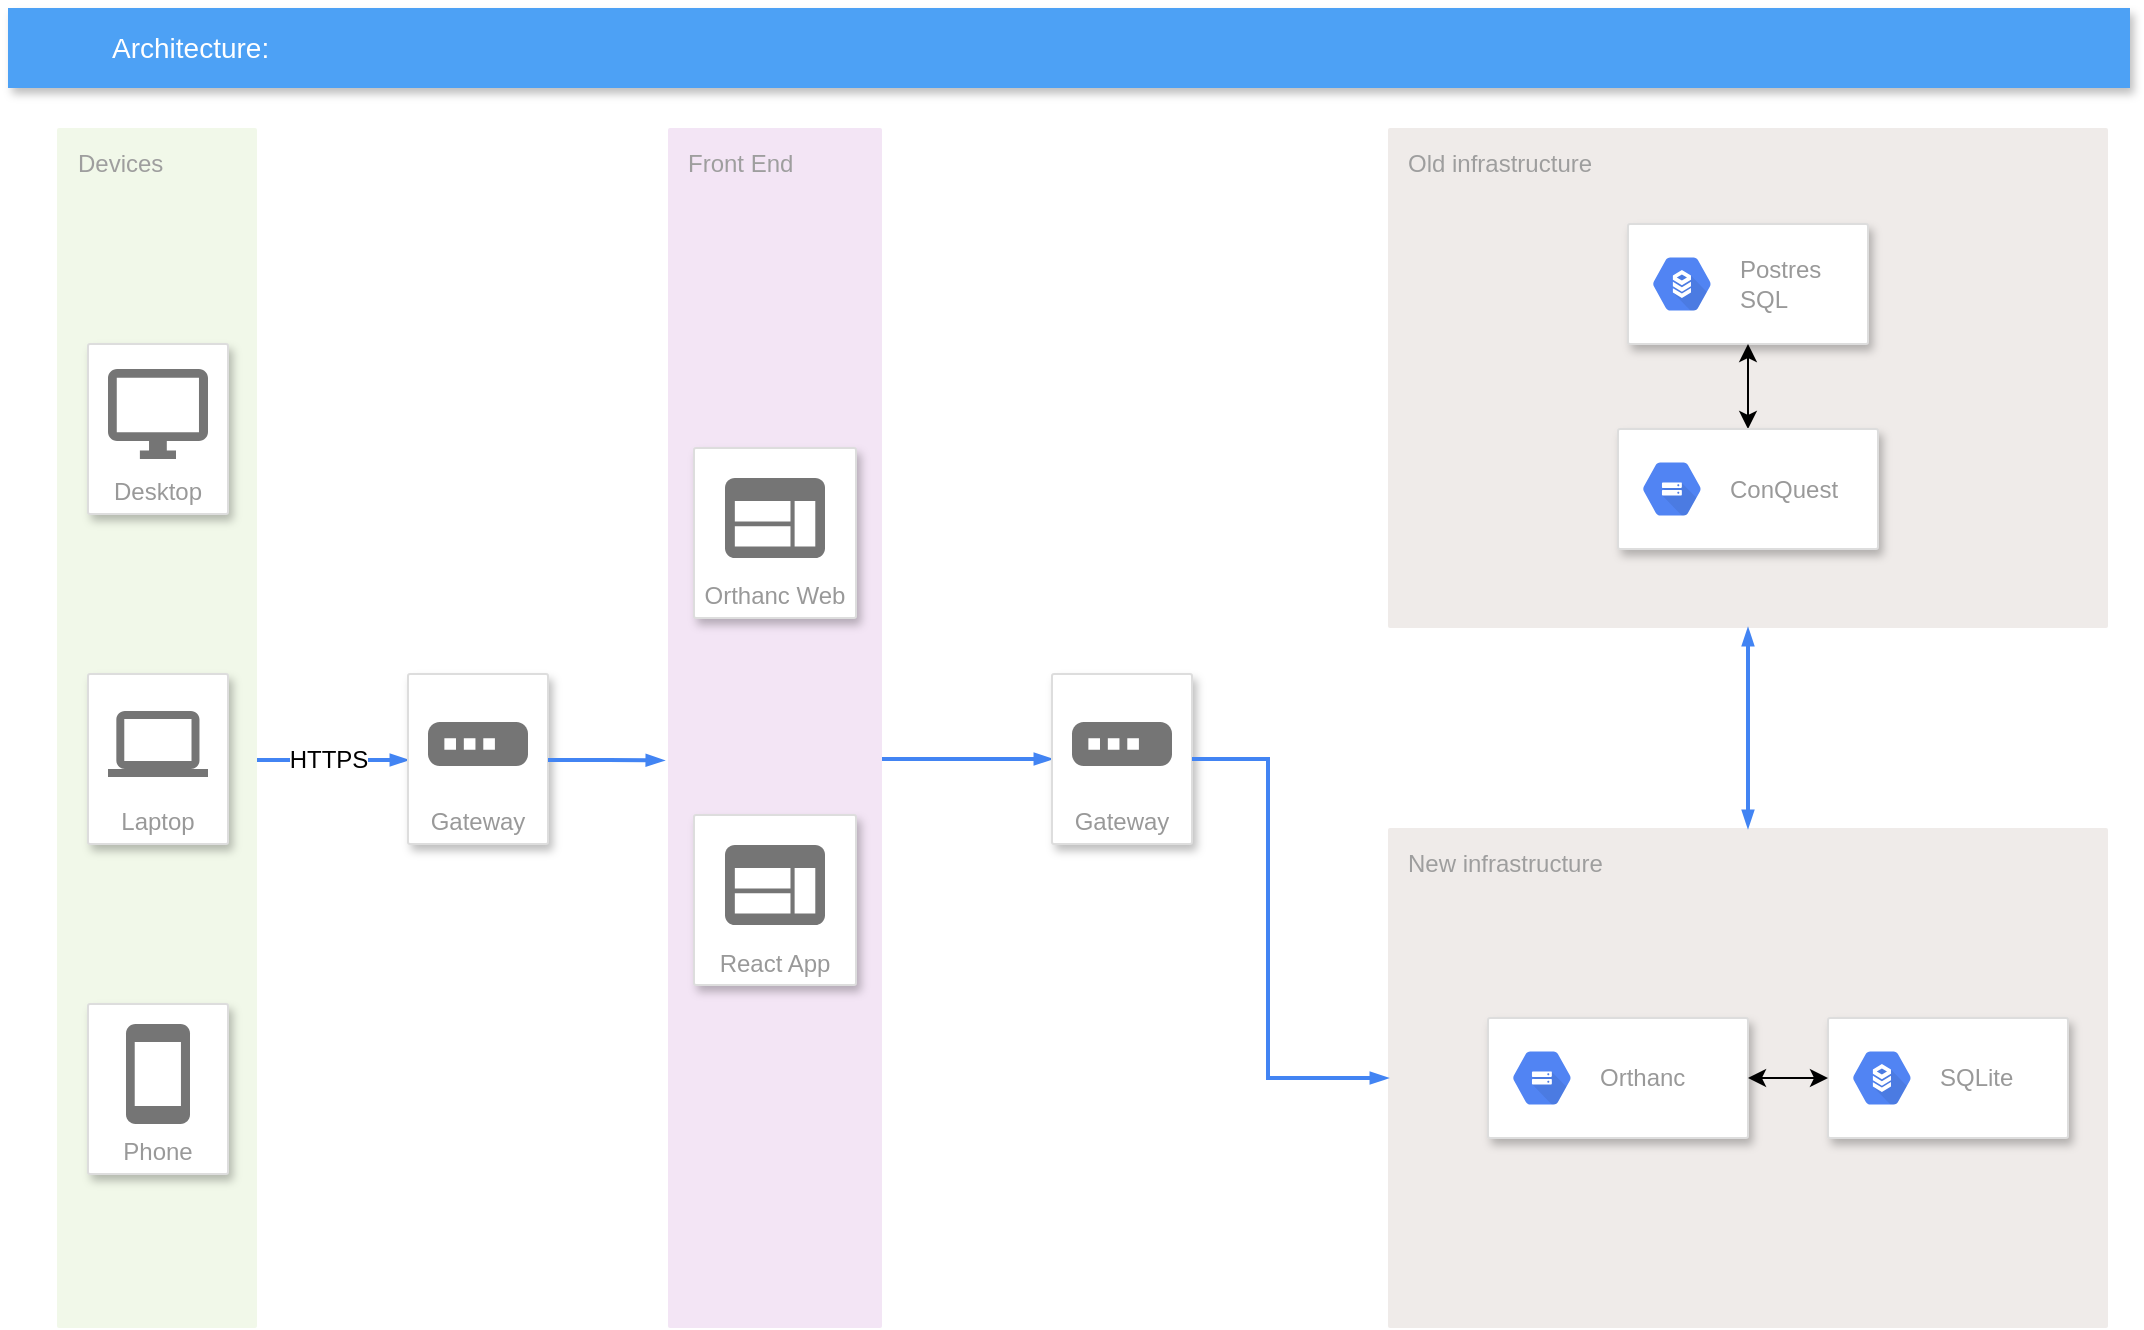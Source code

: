 <mxfile version="10.8.0" type="device"><diagram id="f106602c-feb2-e66a-4537-3a34d633f6aa" name="Page-1"><mxGraphModel dx="1162" dy="651" grid="1" gridSize="10" guides="1" tooltips="1" connect="1" arrows="1" fold="1" page="1" pageScale="1" pageWidth="1169" pageHeight="827" background="#ffffff" math="0" shadow="0"><root><mxCell id="0"/><mxCell id="1" parent="0"/><mxCell id="DnPOnuHt_J6jfnANNIYe-687" value="&lt;div&gt;New infrastructure&lt;/div&gt;" style="points=[[0,0,0],[0.25,0,0],[0.5,0,0],[0.75,0,0],[1,0,0],[1,0.25,0],[1,0.5,0],[1,0.75,0],[1,1,0],[0.75,1,0],[0.5,1,0],[0.25,1,0],[0,1,0],[0,0.75,0],[0,0.5,0],[0,0.25,0]];rounded=1;absoluteArcSize=1;arcSize=2;html=1;strokeColor=none;gradientColor=none;shadow=0;dashed=0;fontSize=12;fontColor=#9E9E9E;align=left;verticalAlign=top;spacing=10;spacingTop=-4;fillColor=#EFEBE9;" vertex="1" parent="1"><mxGeometry x="740" y="450" width="360" height="250" as="geometry"/></mxCell><mxCell id="591" value="Front End" style="rounded=1;absoluteArcSize=1;arcSize=2;html=1;strokeColor=none;gradientColor=none;shadow=0;dashed=0;strokeColor=none;fontSize=12;fontColor=#9E9E9E;align=left;verticalAlign=top;spacing=10;spacingTop=-4;fillColor=#F3E5F5;" parent="1" vertex="1"><mxGeometry x="380" y="100" width="107" height="600" as="geometry"/></mxCell><mxCell id="2" value="Architecture:" style="fillColor=#4DA1F5;strokeColor=none;shadow=1;gradientColor=none;fontSize=14;align=left;spacingLeft=50;fontColor=#ffffff;html=1;" parent="1" vertex="1"><mxGeometry x="50" y="40" width="1061" height="40" as="geometry"/></mxCell><mxCell id="DnPOnuHt_J6jfnANNIYe-661" value="" style="group" vertex="1" connectable="0" parent="1"><mxGeometry x="74.5" y="100" width="245.5" height="600" as="geometry"/></mxCell><mxCell id="590" value="&lt;div&gt;Devices&lt;/div&gt;" style="rounded=1;absoluteArcSize=1;arcSize=2;html=1;strokeColor=none;gradientColor=none;shadow=0;dashed=0;strokeColor=none;fontSize=12;fontColor=#9E9E9E;align=left;verticalAlign=top;spacing=10;spacingTop=-4;fillColor=#F1F8E9;" parent="DnPOnuHt_J6jfnANNIYe-661" vertex="1"><mxGeometry width="100" height="600" as="geometry"/></mxCell><mxCell id="641" style="edgeStyle=elbowEdgeStyle;rounded=0;elbow=vertical;html=1;labelBackgroundColor=none;startFill=1;startSize=4;endArrow=blockThin;endFill=1;endSize=4;jettySize=auto;orthogonalLoop=1;strokeColor=#4284F3;strokeWidth=2;fontSize=12;fontColor=#000000;align=center;dashed=0;entryX=0;entryY=0.5;entryDx=0;entryDy=0;" parent="DnPOnuHt_J6jfnANNIYe-661" source="590" edge="1"><mxGeometry relative="1" as="geometry"><Array as="points"><mxPoint x="155.5" y="316"/><mxPoint x="135.5" y="310"/><mxPoint x="132.5" y="310"/></Array><mxPoint x="175.5" y="316" as="targetPoint"/></mxGeometry></mxCell><mxCell id="DnPOnuHt_J6jfnANNIYe-668" value="HTTPS" style="text;html=1;resizable=0;points=[];align=center;verticalAlign=middle;labelBackgroundColor=#ffffff;" vertex="1" connectable="0" parent="641"><mxGeometry x="0.47" y="25" relative="1" as="geometry"><mxPoint x="-20.5" y="24.5" as="offset"/></mxGeometry></mxCell><mxCell id="DnPOnuHt_J6jfnANNIYe-648" value="Desktop" style="strokeColor=#dddddd;fillColor=#ffffff;shadow=1;strokeWidth=1;rounded=1;absoluteArcSize=1;arcSize=2;labelPosition=center;verticalLabelPosition=middle;align=center;verticalAlign=bottom;spacingLeft=0;fontColor=#999999;fontSize=12;whiteSpace=wrap;spacingBottom=2;" vertex="1" parent="DnPOnuHt_J6jfnANNIYe-661"><mxGeometry x="15.5" y="108" width="70" height="85" as="geometry"/></mxCell><mxCell id="DnPOnuHt_J6jfnANNIYe-649" value="" style="dashed=0;connectable=0;html=1;fillColor=#757575;strokeColor=none;shape=mxgraph.gcp2.desktop;part=1;" vertex="1" parent="DnPOnuHt_J6jfnANNIYe-648"><mxGeometry x="0.5" width="50" height="45" relative="1" as="geometry"><mxPoint x="-25" y="12.5" as="offset"/></mxGeometry></mxCell><mxCell id="DnPOnuHt_J6jfnANNIYe-652" value="Laptop" style="strokeColor=#dddddd;fillColor=#ffffff;shadow=1;strokeWidth=1;rounded=1;absoluteArcSize=1;arcSize=2;labelPosition=center;verticalLabelPosition=middle;align=center;verticalAlign=bottom;spacingLeft=0;fontColor=#999999;fontSize=12;whiteSpace=wrap;spacingBottom=2;" vertex="1" parent="DnPOnuHt_J6jfnANNIYe-661"><mxGeometry x="15.5" y="273" width="70" height="85" as="geometry"/></mxCell><mxCell id="DnPOnuHt_J6jfnANNIYe-653" value="" style="dashed=0;connectable=0;html=1;fillColor=#757575;strokeColor=none;shape=mxgraph.gcp2.laptop;part=1;" vertex="1" parent="DnPOnuHt_J6jfnANNIYe-652"><mxGeometry x="0.5" width="50" height="33" relative="1" as="geometry"><mxPoint x="-25" y="18.5" as="offset"/></mxGeometry></mxCell><mxCell id="DnPOnuHt_J6jfnANNIYe-654" value="Phone" style="strokeColor=#dddddd;fillColor=#ffffff;shadow=1;strokeWidth=1;rounded=1;absoluteArcSize=1;arcSize=2;labelPosition=center;verticalLabelPosition=middle;align=center;verticalAlign=bottom;spacingLeft=0;fontColor=#999999;fontSize=12;whiteSpace=wrap;spacingBottom=2;" vertex="1" parent="DnPOnuHt_J6jfnANNIYe-661"><mxGeometry x="15.5" y="438" width="70" height="85" as="geometry"/></mxCell><mxCell id="DnPOnuHt_J6jfnANNIYe-655" value="" style="dashed=0;connectable=0;html=1;fillColor=#757575;strokeColor=none;shape=mxgraph.gcp2.phone;part=1;" vertex="1" parent="DnPOnuHt_J6jfnANNIYe-654"><mxGeometry x="0.5" width="32" height="50" relative="1" as="geometry"><mxPoint x="-16" y="10" as="offset"/></mxGeometry></mxCell><mxCell id="600" value="Gateway" style="strokeColor=#dddddd;fillColor=#ffffff;shadow=1;strokeWidth=1;rounded=1;absoluteArcSize=1;arcSize=2;labelPosition=center;verticalLabelPosition=middle;align=center;verticalAlign=bottom;spacingLeft=0;fontColor=#999999;fontSize=12;whiteSpace=wrap;spacingBottom=2;html=1;" parent="DnPOnuHt_J6jfnANNIYe-661" vertex="1"><mxGeometry x="175.5" y="273" width="70" height="85" as="geometry"/></mxCell><mxCell id="601" value="" style="dashed=0;connectable=0;html=1;fillColor=#757575;strokeColor=none;shape=mxgraph.gcp2.gateway_icon;part=1;" parent="600" vertex="1"><mxGeometry x="0.5" width="50" height="22" relative="1" as="geometry"><mxPoint x="-25" y="24" as="offset"/></mxGeometry></mxCell><mxCell id="DnPOnuHt_J6jfnANNIYe-663" value="" style="edgeStyle=orthogonalEdgeStyle;fontSize=12;html=1;endArrow=blockThin;endFill=1;rounded=0;strokeWidth=2;endSize=4;startSize=4;dashed=0;strokeColor=#4284F3;exitX=1;exitY=0.5;exitDx=0;exitDy=0;entryX=-0.019;entryY=0.527;entryDx=0;entryDy=0;entryPerimeter=0;" edge="1" parent="1" target="591"><mxGeometry width="100" relative="1" as="geometry"><mxPoint x="320" y="416" as="sourcePoint"/><mxPoint x="150" y="720" as="targetPoint"/><Array as="points"><mxPoint x="350" y="416"/></Array></mxGeometry></mxCell><mxCell id="DnPOnuHt_J6jfnANNIYe-664" value="Orthanc Web" style="strokeColor=#dddddd;fillColor=#ffffff;shadow=1;strokeWidth=1;rounded=1;absoluteArcSize=1;arcSize=2;labelPosition=center;verticalLabelPosition=middle;align=center;verticalAlign=bottom;spacingLeft=0;fontColor=#999999;fontSize=12;whiteSpace=wrap;spacingBottom=2;" vertex="1" parent="1"><mxGeometry x="393" y="260" width="81" height="85" as="geometry"/></mxCell><mxCell id="DnPOnuHt_J6jfnANNIYe-665" value="" style="dashed=0;connectable=0;html=1;fillColor=#757575;strokeColor=none;shape=mxgraph.gcp2.application;part=1;" vertex="1" parent="DnPOnuHt_J6jfnANNIYe-664"><mxGeometry x="0.5" width="50" height="40" relative="1" as="geometry"><mxPoint x="-25" y="15" as="offset"/></mxGeometry></mxCell><mxCell id="DnPOnuHt_J6jfnANNIYe-666" value="React App" style="strokeColor=#dddddd;fillColor=#ffffff;shadow=1;strokeWidth=1;rounded=1;absoluteArcSize=1;arcSize=2;labelPosition=center;verticalLabelPosition=middle;align=center;verticalAlign=bottom;spacingLeft=0;fontColor=#999999;fontSize=12;whiteSpace=wrap;spacingBottom=2;" vertex="1" parent="1"><mxGeometry x="393" y="443.5" width="81" height="85" as="geometry"/></mxCell><mxCell id="DnPOnuHt_J6jfnANNIYe-667" value="" style="dashed=0;connectable=0;html=1;fillColor=#757575;strokeColor=none;shape=mxgraph.gcp2.application;part=1;" vertex="1" parent="DnPOnuHt_J6jfnANNIYe-666"><mxGeometry x="0.5" width="50" height="40" relative="1" as="geometry"><mxPoint x="-25" y="15" as="offset"/></mxGeometry></mxCell><mxCell id="DnPOnuHt_J6jfnANNIYe-669" value="&lt;div&gt;Old infrastructure&lt;/div&gt;" style="points=[[0,0,0],[0.25,0,0],[0.5,0,0],[0.75,0,0],[1,0,0],[1,0.25,0],[1,0.5,0],[1,0.75,0],[1,1,0],[0.75,1,0],[0.5,1,0],[0.25,1,0],[0,1,0],[0,0.75,0],[0,0.5,0],[0,0.25,0]];rounded=1;absoluteArcSize=1;arcSize=2;html=1;strokeColor=none;gradientColor=none;shadow=0;dashed=0;fontSize=12;fontColor=#9E9E9E;align=left;verticalAlign=top;spacing=10;spacingTop=-4;fillColor=#EFEBE9;" vertex="1" parent="1"><mxGeometry x="740" y="100" width="360" height="250" as="geometry"/></mxCell><mxCell id="DnPOnuHt_J6jfnANNIYe-670" value="" style="edgeStyle=orthogonalEdgeStyle;fontSize=12;html=1;endArrow=blockThin;endFill=1;rounded=0;strokeWidth=2;endSize=4;startSize=4;dashed=0;strokeColor=#4284F3;entryX=0;entryY=0.5;entryDx=0;entryDy=0;" edge="1" parent="1" source="591" target="DnPOnuHt_J6jfnANNIYe-671"><mxGeometry width="100" relative="1" as="geometry"><mxPoint x="490" y="415" as="sourcePoint"/><mxPoint x="540" y="416" as="targetPoint"/><Array as="points"><mxPoint x="529" y="415"/></Array></mxGeometry></mxCell><mxCell id="DnPOnuHt_J6jfnANNIYe-671" value="Gateway" style="strokeColor=#dddddd;fillColor=#ffffff;shadow=1;strokeWidth=1;rounded=1;absoluteArcSize=1;arcSize=2;labelPosition=center;verticalLabelPosition=middle;align=center;verticalAlign=bottom;spacingLeft=0;fontColor=#999999;fontSize=12;whiteSpace=wrap;spacingBottom=2;html=1;" vertex="1" parent="1"><mxGeometry x="572" y="373" width="70" height="85" as="geometry"/></mxCell><mxCell id="DnPOnuHt_J6jfnANNIYe-672" value="" style="dashed=0;connectable=0;html=1;fillColor=#757575;strokeColor=none;shape=mxgraph.gcp2.gateway_icon;part=1;" vertex="1" parent="DnPOnuHt_J6jfnANNIYe-671"><mxGeometry x="0.5" width="50" height="22" relative="1" as="geometry"><mxPoint x="-25" y="24" as="offset"/></mxGeometry></mxCell><mxCell id="DnPOnuHt_J6jfnANNIYe-676" value="" style="edgeStyle=orthogonalEdgeStyle;fontSize=12;html=1;endArrow=blockThin;endFill=1;rounded=0;strokeWidth=2;endSize=4;startSize=4;dashed=0;strokeColor=#4284F3;exitX=1;exitY=0.5;exitDx=0;exitDy=0;" edge="1" parent="1" source="DnPOnuHt_J6jfnANNIYe-671" target="DnPOnuHt_J6jfnANNIYe-687"><mxGeometry width="100" relative="1" as="geometry"><mxPoint x="50" y="720" as="sourcePoint"/><mxPoint x="640" y="416" as="targetPoint"/><Array as="points"><mxPoint x="680" y="416"/><mxPoint x="680" y="575"/></Array></mxGeometry></mxCell><mxCell id="DnPOnuHt_J6jfnANNIYe-677" value="" style="strokeColor=#dddddd;fillColor=#ffffff;shadow=1;strokeWidth=1;rounded=1;absoluteArcSize=1;arcSize=2;" vertex="1" parent="1"><mxGeometry x="860" y="148" width="120" height="60" as="geometry"/></mxCell><mxCell id="DnPOnuHt_J6jfnANNIYe-678" value="Postres&lt;br&gt;SQL" style="dashed=0;connectable=0;html=1;fillColor=#5184F3;strokeColor=none;shape=mxgraph.gcp2.hexIcon;prIcon=cloud_sql;part=1;labelPosition=right;verticalLabelPosition=middle;align=left;verticalAlign=middle;spacingLeft=5;fontColor=#999999;fontSize=12;" vertex="1" parent="DnPOnuHt_J6jfnANNIYe-677"><mxGeometry y="0.5" width="44" height="39" relative="1" as="geometry"><mxPoint x="5" y="-19.5" as="offset"/></mxGeometry></mxCell><mxCell id="DnPOnuHt_J6jfnANNIYe-681" value="" style="edgeStyle=orthogonalEdgeStyle;rounded=0;orthogonalLoop=1;jettySize=auto;html=1;startArrow=classic;startFill=1;" edge="1" parent="1" source="DnPOnuHt_J6jfnANNIYe-679" target="DnPOnuHt_J6jfnANNIYe-677"><mxGeometry relative="1" as="geometry"/></mxCell><mxCell id="DnPOnuHt_J6jfnANNIYe-679" value="" style="strokeColor=#dddddd;fillColor=#ffffff;shadow=1;strokeWidth=1;rounded=1;absoluteArcSize=1;arcSize=2;" vertex="1" parent="1"><mxGeometry x="855" y="250.5" width="130" height="60" as="geometry"/></mxCell><mxCell id="DnPOnuHt_J6jfnANNIYe-680" value="ConQuest" style="dashed=0;connectable=0;html=1;fillColor=#5184F3;strokeColor=none;shape=mxgraph.gcp2.hexIcon;prIcon=cloud_storage;part=1;labelPosition=right;verticalLabelPosition=middle;align=left;verticalAlign=middle;spacingLeft=5;fontColor=#999999;fontSize=12;" vertex="1" parent="DnPOnuHt_J6jfnANNIYe-679"><mxGeometry y="0.5" width="44" height="39" relative="1" as="geometry"><mxPoint x="5" y="-19.5" as="offset"/></mxGeometry></mxCell><mxCell id="DnPOnuHt_J6jfnANNIYe-684" value="" style="strokeColor=#dddddd;fillColor=#ffffff;shadow=1;strokeWidth=1;rounded=1;absoluteArcSize=1;arcSize=2;" vertex="1" parent="1"><mxGeometry x="960" y="545" width="120" height="60" as="geometry"/></mxCell><mxCell id="DnPOnuHt_J6jfnANNIYe-685" value="SQLite" style="dashed=0;connectable=0;html=1;fillColor=#5184F3;strokeColor=none;shape=mxgraph.gcp2.hexIcon;prIcon=cloud_sql;part=1;labelPosition=right;verticalLabelPosition=middle;align=left;verticalAlign=middle;spacingLeft=5;fontColor=#999999;fontSize=12;" vertex="1" parent="DnPOnuHt_J6jfnANNIYe-684"><mxGeometry y="0.5" width="44" height="39" relative="1" as="geometry"><mxPoint x="5" y="-19.5" as="offset"/></mxGeometry></mxCell><mxCell id="DnPOnuHt_J6jfnANNIYe-682" value="" style="strokeColor=#dddddd;fillColor=#ffffff;shadow=1;strokeWidth=1;rounded=1;absoluteArcSize=1;arcSize=2;" vertex="1" parent="1"><mxGeometry x="790" y="545" width="130" height="60" as="geometry"/></mxCell><mxCell id="DnPOnuHt_J6jfnANNIYe-683" value="Orthanc" style="dashed=0;connectable=0;html=1;fillColor=#5184F3;strokeColor=none;shape=mxgraph.gcp2.hexIcon;prIcon=cloud_storage;part=1;labelPosition=right;verticalLabelPosition=middle;align=left;verticalAlign=middle;spacingLeft=5;fontColor=#999999;fontSize=12;" vertex="1" parent="DnPOnuHt_J6jfnANNIYe-682"><mxGeometry y="0.5" width="44" height="39" relative="1" as="geometry"><mxPoint x="5" y="-19.5" as="offset"/></mxGeometry></mxCell><mxCell id="DnPOnuHt_J6jfnANNIYe-686" value="" style="edgeStyle=orthogonalEdgeStyle;rounded=0;orthogonalLoop=1;jettySize=auto;html=1;startArrow=classic;startFill=1;" edge="1" parent="1" source="DnPOnuHt_J6jfnANNIYe-684" target="DnPOnuHt_J6jfnANNIYe-682"><mxGeometry relative="1" as="geometry"/></mxCell><mxCell id="DnPOnuHt_J6jfnANNIYe-689" value="" style="edgeStyle=orthogonalEdgeStyle;fontSize=12;html=1;endArrow=blockThin;endFill=1;rounded=0;strokeWidth=2;endSize=4;startSize=4;dashed=0;strokeColor=#4284F3;entryX=0.5;entryY=1;entryDx=0;entryDy=0;entryPerimeter=0;exitX=0.5;exitY=0;exitDx=0;exitDy=0;exitPerimeter=0;startArrow=blockThin;startFill=1;" edge="1" parent="1" source="DnPOnuHt_J6jfnANNIYe-687" target="DnPOnuHt_J6jfnANNIYe-669"><mxGeometry width="100" relative="1" as="geometry"><mxPoint x="840" y="400" as="sourcePoint"/><mxPoint x="940" y="400" as="targetPoint"/></mxGeometry></mxCell></root></mxGraphModel></diagram></mxfile>